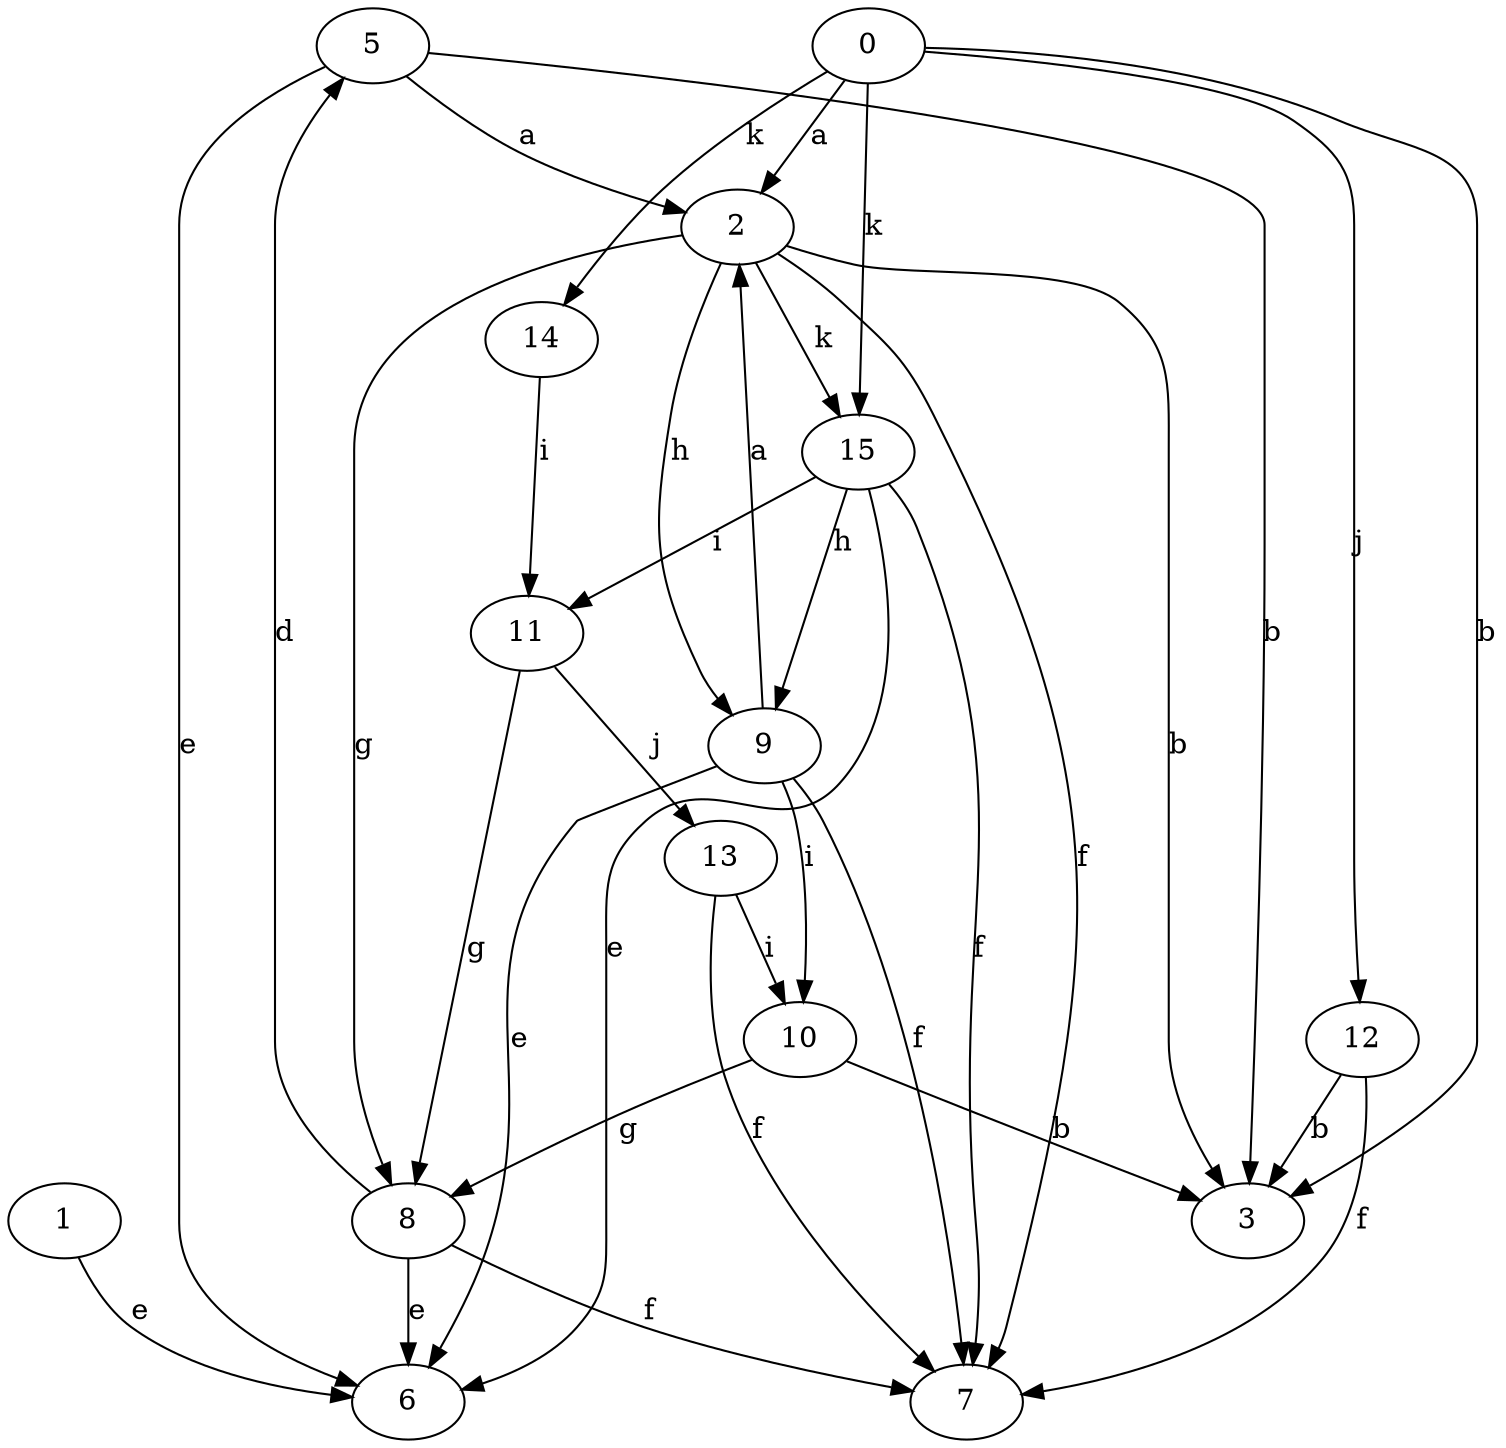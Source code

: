 strict digraph  {
1;
2;
3;
5;
6;
7;
0;
8;
9;
10;
11;
12;
13;
14;
15;
1 -> 6  [label=e];
2 -> 3  [label=b];
2 -> 7  [label=f];
2 -> 8  [label=g];
2 -> 9  [label=h];
2 -> 15  [label=k];
5 -> 2  [label=a];
5 -> 3  [label=b];
5 -> 6  [label=e];
0 -> 2  [label=a];
0 -> 3  [label=b];
0 -> 12  [label=j];
0 -> 14  [label=k];
0 -> 15  [label=k];
8 -> 5  [label=d];
8 -> 6  [label=e];
8 -> 7  [label=f];
9 -> 2  [label=a];
9 -> 6  [label=e];
9 -> 7  [label=f];
9 -> 10  [label=i];
10 -> 3  [label=b];
10 -> 8  [label=g];
11 -> 8  [label=g];
11 -> 13  [label=j];
12 -> 3  [label=b];
12 -> 7  [label=f];
13 -> 7  [label=f];
13 -> 10  [label=i];
14 -> 11  [label=i];
15 -> 6  [label=e];
15 -> 7  [label=f];
15 -> 9  [label=h];
15 -> 11  [label=i];
}
